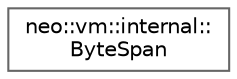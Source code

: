 digraph "Graphical Class Hierarchy"
{
 // LATEX_PDF_SIZE
  bgcolor="transparent";
  edge [fontname=Helvetica,fontsize=10,labelfontname=Helvetica,labelfontsize=10];
  node [fontname=Helvetica,fontsize=10,shape=box,height=0.2,width=0.4];
  rankdir="LR";
  Node0 [id="Node000000",label="neo::vm::internal::\lByteSpan",height=0.2,width=0.4,color="grey40", fillcolor="white", style="filled",URL="$classneo_1_1vm_1_1internal_1_1_byte_span.html",tooltip="A non-owning view of a byte array."];
}
